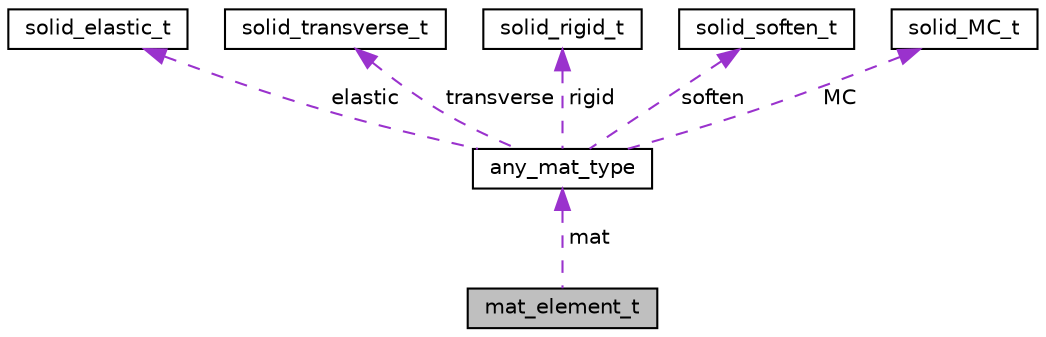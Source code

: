 digraph "mat_element_t"
{
 // LATEX_PDF_SIZE
  edge [fontname="Helvetica",fontsize="10",labelfontname="Helvetica",labelfontsize="10"];
  node [fontname="Helvetica",fontsize="10",shape=record];
  Node1 [label="mat_element_t",height=0.2,width=0.4,color="black", fillcolor="grey75", style="filled", fontcolor="black",tooltip=" "];
  Node2 -> Node1 [dir="back",color="darkorchid3",fontsize="10",style="dashed",label=" mat" ,fontname="Helvetica"];
  Node2 [label="any_mat_type",height=0.2,width=0.4,color="black", fillcolor="white", style="filled",URL="$unionany__mat__type.html",tooltip=" "];
  Node3 -> Node2 [dir="back",color="darkorchid3",fontsize="10",style="dashed",label=" elastic" ,fontname="Helvetica"];
  Node3 [label="solid_elastic_t",height=0.2,width=0.4,color="black", fillcolor="white", style="filled",URL="$structsolid__elastic__t.html",tooltip=" "];
  Node4 -> Node2 [dir="back",color="darkorchid3",fontsize="10",style="dashed",label=" transverse" ,fontname="Helvetica"];
  Node4 [label="solid_transverse_t",height=0.2,width=0.4,color="black", fillcolor="white", style="filled",URL="$structsolid__transverse__t.html",tooltip=" "];
  Node5 -> Node2 [dir="back",color="darkorchid3",fontsize="10",style="dashed",label=" rigid" ,fontname="Helvetica"];
  Node5 [label="solid_rigid_t",height=0.2,width=0.4,color="black", fillcolor="white", style="filled",URL="$structsolid__rigid__t.html",tooltip=" "];
  Node6 -> Node2 [dir="back",color="darkorchid3",fontsize="10",style="dashed",label=" soften" ,fontname="Helvetica"];
  Node6 [label="solid_soften_t",height=0.2,width=0.4,color="black", fillcolor="white", style="filled",URL="$structsolid__soften__t.html",tooltip=" "];
  Node7 -> Node2 [dir="back",color="darkorchid3",fontsize="10",style="dashed",label=" MC" ,fontname="Helvetica"];
  Node7 [label="solid_MC_t",height=0.2,width=0.4,color="black", fillcolor="white", style="filled",URL="$structsolid___m_c__t.html",tooltip=" "];
}
